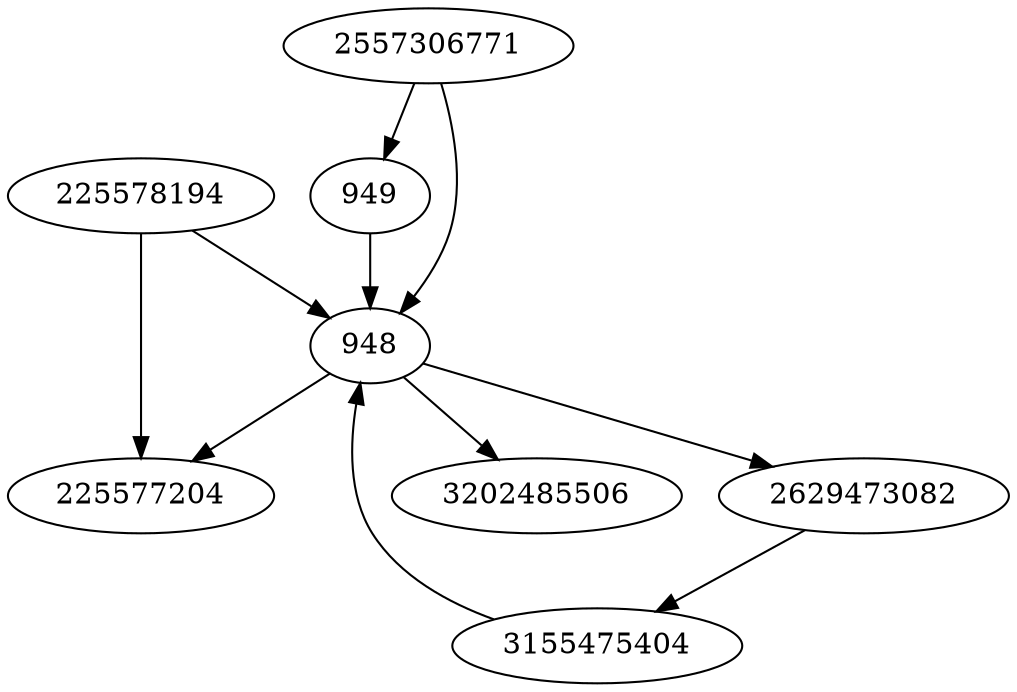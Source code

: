 strict digraph  {
3202485506;
3155475404;
225578194;
2557306771;
225577204;
949;
948;
2629473082;
3155475404 -> 948;
225578194 -> 948;
225578194 -> 225577204;
2557306771 -> 948;
2557306771 -> 949;
949 -> 948;
948 -> 3202485506;
948 -> 2629473082;
948 -> 225577204;
2629473082 -> 3155475404;
}
